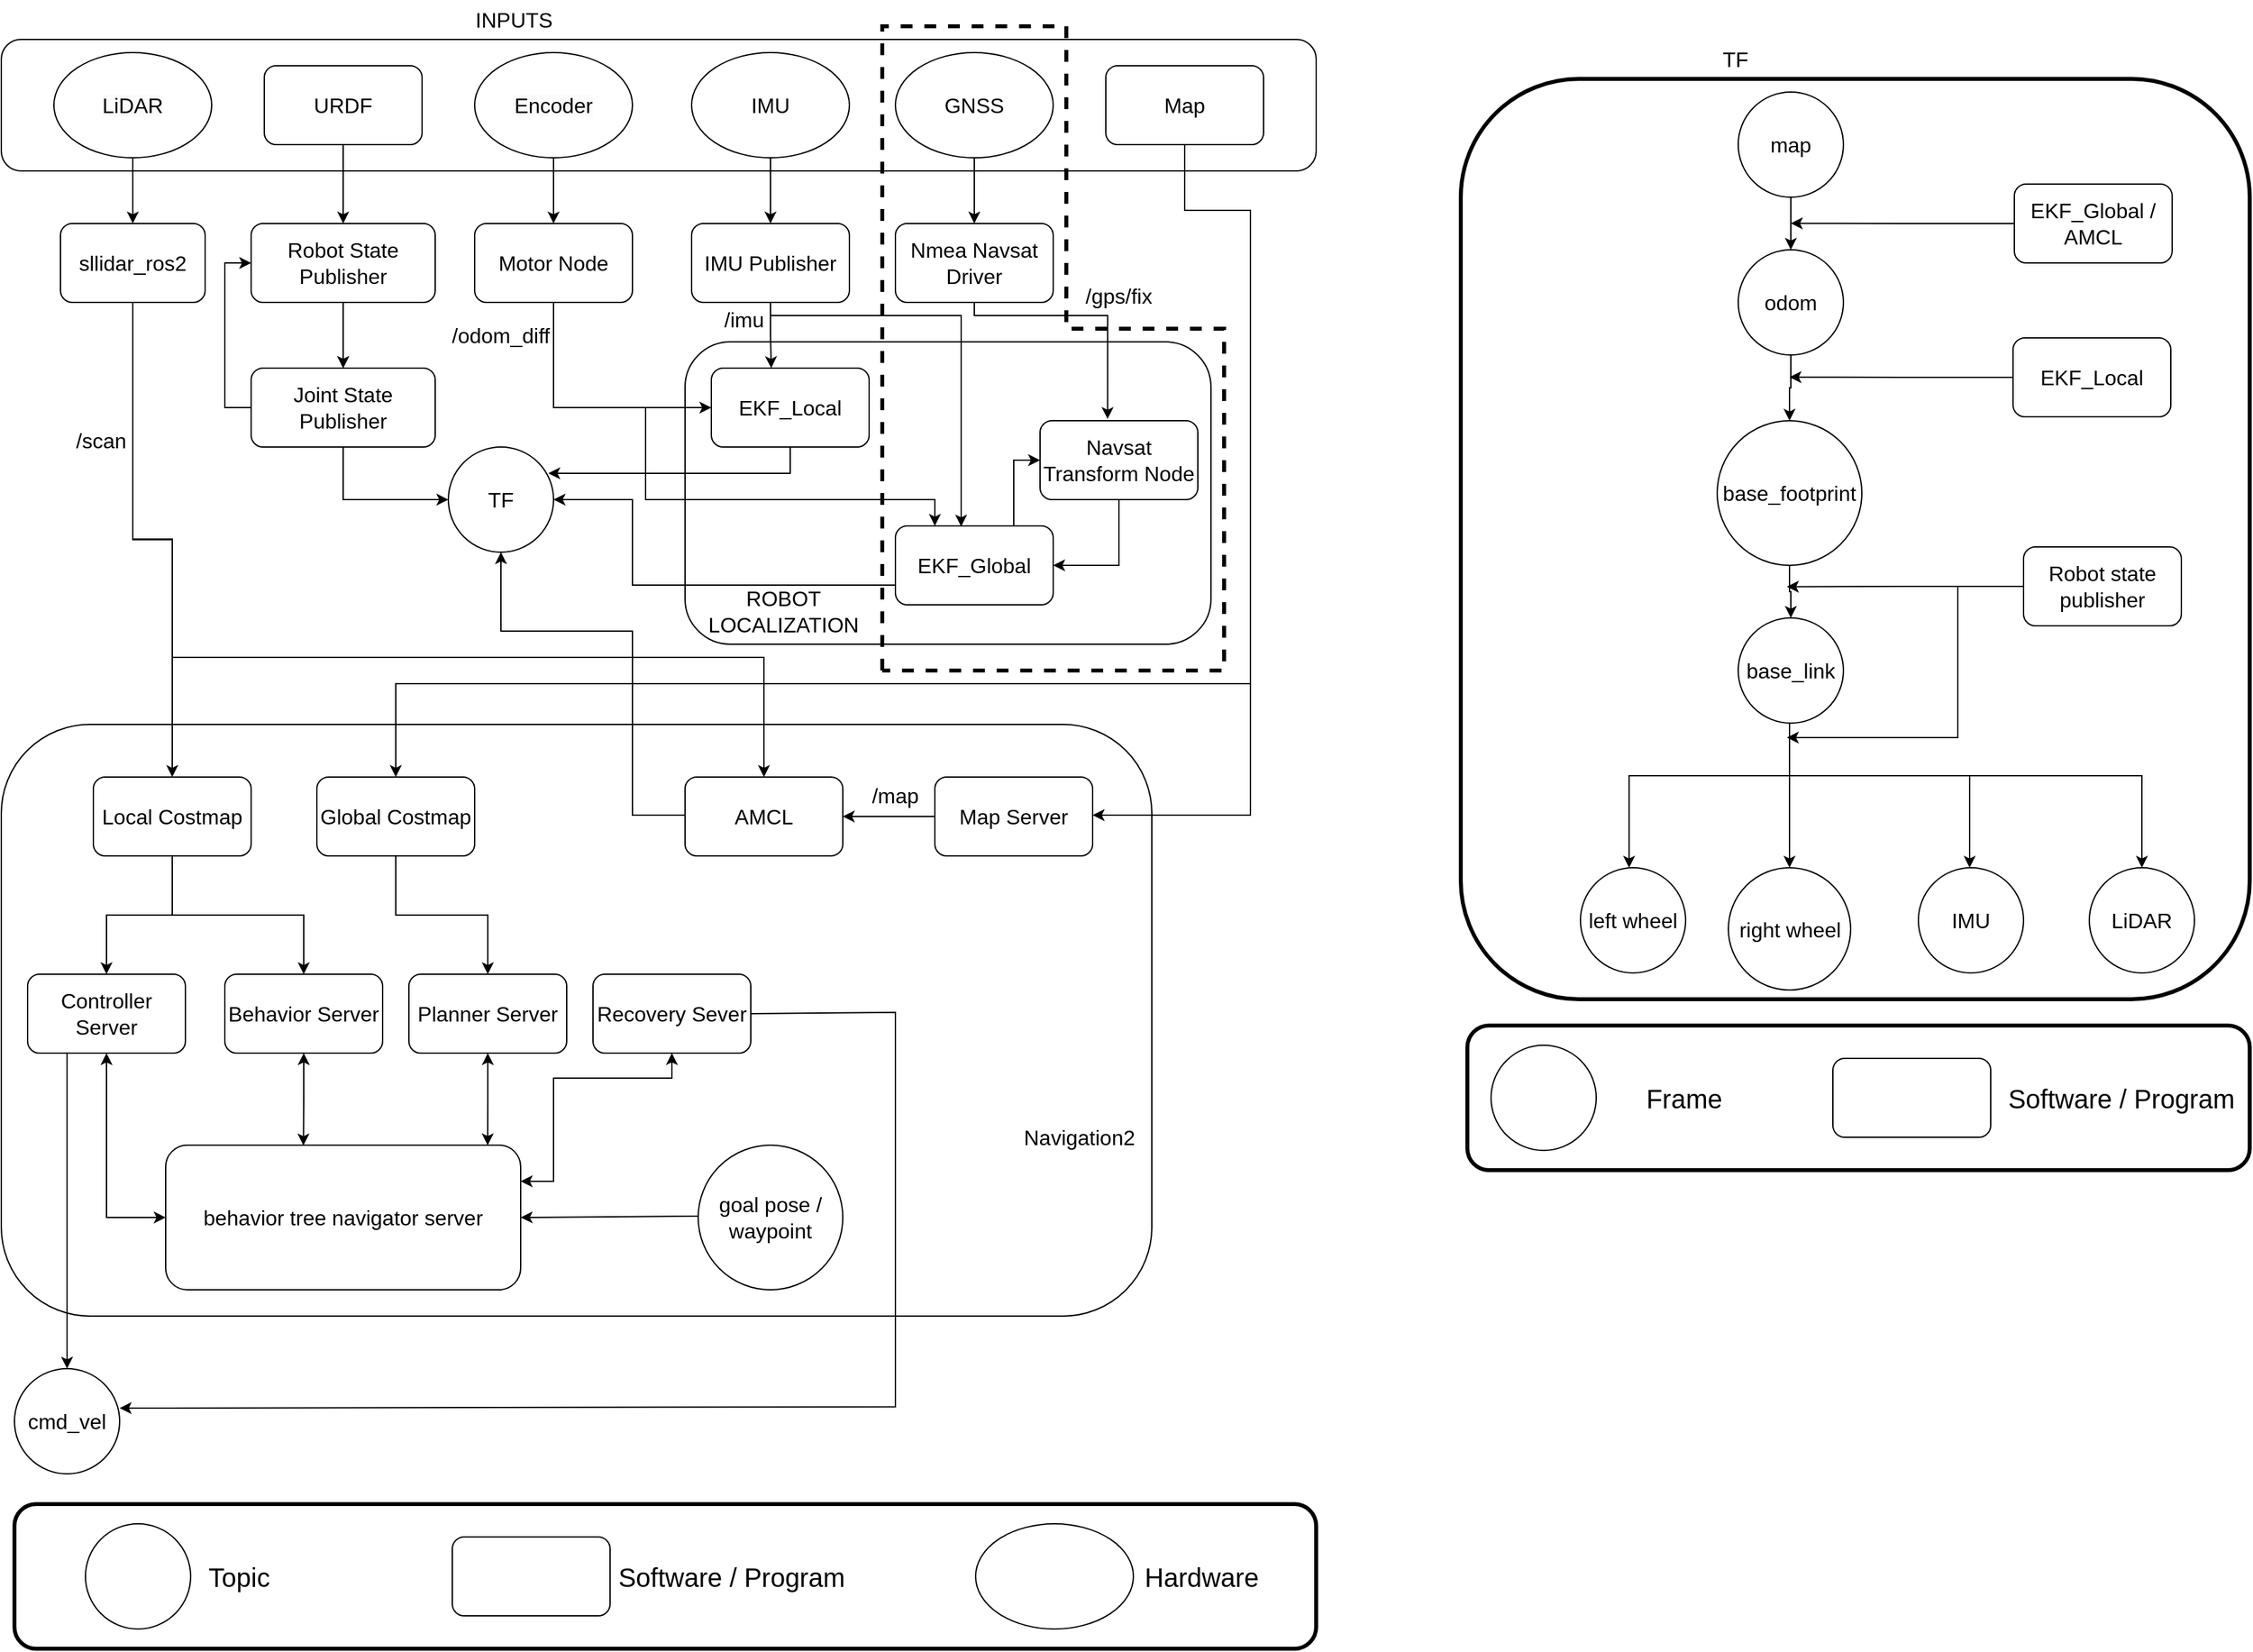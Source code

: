 <mxfile version="26.0.6">
  <diagram name="Page-1" id="9ZxMTc3-ZIYmrqtGS89m">
    <mxGraphModel dx="2759" dy="2135" grid="1" gridSize="10" guides="1" tooltips="1" connect="1" arrows="1" fold="1" page="1" pageScale="1" pageWidth="850" pageHeight="1100" math="0" shadow="0">
      <root>
        <mxCell id="0" />
        <mxCell id="1" parent="0" />
        <mxCell id="K5DJ2QyqGL1iPasBfWRb-60" value="" style="rounded=1;whiteSpace=wrap;html=1;fontSize=16;" parent="1" vertex="1">
          <mxGeometry x="-320" y="-840" width="400" height="230" as="geometry" />
        </mxCell>
        <mxCell id="K5DJ2QyqGL1iPasBfWRb-1" value="" style="rounded=1;whiteSpace=wrap;html=1;fontSize=16;" parent="1" vertex="1">
          <mxGeometry x="-840" y="-1070" width="1000" height="100" as="geometry" />
        </mxCell>
        <mxCell id="K5DJ2QyqGL1iPasBfWRb-70" style="edgeStyle=orthogonalEdgeStyle;rounded=0;orthogonalLoop=1;jettySize=auto;html=1;exitX=0.5;exitY=1;exitDx=0;exitDy=0;entryX=0.5;entryY=0;entryDx=0;entryDy=0;fontSize=16;" parent="1" source="fkIO_1NnW2KMtVDVKhf6-3" target="K5DJ2QyqGL1iPasBfWRb-12" edge="1">
          <mxGeometry relative="1" as="geometry">
            <mxPoint x="-420" y="-990" as="sourcePoint" />
          </mxGeometry>
        </mxCell>
        <mxCell id="K5DJ2QyqGL1iPasBfWRb-5" value="" style="edgeStyle=orthogonalEdgeStyle;rounded=0;orthogonalLoop=1;jettySize=auto;html=1;fontSize=16;exitX=0.5;exitY=1;exitDx=0;exitDy=0;" parent="1" source="fkIO_1NnW2KMtVDVKhf6-2" target="K5DJ2QyqGL1iPasBfWRb-18" edge="1">
          <mxGeometry relative="1" as="geometry">
            <mxPoint x="-255" y="-990" as="sourcePoint" />
          </mxGeometry>
        </mxCell>
        <mxCell id="K5DJ2QyqGL1iPasBfWRb-7" value="" style="edgeStyle=orthogonalEdgeStyle;rounded=0;orthogonalLoop=1;jettySize=auto;html=1;fontSize=16;exitX=0.5;exitY=1;exitDx=0;exitDy=0;" parent="1" source="fkIO_1NnW2KMtVDVKhf6-4" target="K5DJ2QyqGL1iPasBfWRb-24" edge="1">
          <mxGeometry relative="1" as="geometry">
            <mxPoint x="-740" y="-990" as="sourcePoint" />
          </mxGeometry>
        </mxCell>
        <mxCell id="K5DJ2QyqGL1iPasBfWRb-9" value="" style="edgeStyle=orthogonalEdgeStyle;rounded=0;orthogonalLoop=1;jettySize=auto;html=1;fontSize=16;" parent="1" source="K5DJ2QyqGL1iPasBfWRb-10" target="K5DJ2QyqGL1iPasBfWRb-20" edge="1">
          <mxGeometry relative="1" as="geometry" />
        </mxCell>
        <mxCell id="K5DJ2QyqGL1iPasBfWRb-10" value="URDF" style="rounded=1;whiteSpace=wrap;html=1;fontSize=16;" parent="1" vertex="1">
          <mxGeometry x="-640" y="-1050" width="120" height="60" as="geometry" />
        </mxCell>
        <mxCell id="K5DJ2QyqGL1iPasBfWRb-105" style="edgeStyle=orthogonalEdgeStyle;rounded=0;orthogonalLoop=1;jettySize=auto;html=1;exitX=0.5;exitY=1;exitDx=0;exitDy=0;entryX=0;entryY=0.5;entryDx=0;entryDy=0;fontSize=16;" parent="1" source="K5DJ2QyqGL1iPasBfWRb-12" target="K5DJ2QyqGL1iPasBfWRb-14" edge="1">
          <mxGeometry relative="1" as="geometry" />
        </mxCell>
        <mxCell id="K5DJ2QyqGL1iPasBfWRb-106" style="edgeStyle=orthogonalEdgeStyle;rounded=0;orthogonalLoop=1;jettySize=auto;html=1;exitX=0.5;exitY=1;exitDx=0;exitDy=0;entryX=0.25;entryY=0;entryDx=0;entryDy=0;fontSize=16;" parent="1" source="K5DJ2QyqGL1iPasBfWRb-12" target="K5DJ2QyqGL1iPasBfWRb-55" edge="1">
          <mxGeometry relative="1" as="geometry">
            <Array as="points">
              <mxPoint x="-420" y="-790" />
              <mxPoint x="-350" y="-790" />
              <mxPoint x="-350" y="-720" />
              <mxPoint x="-130" y="-720" />
            </Array>
          </mxGeometry>
        </mxCell>
        <mxCell id="K5DJ2QyqGL1iPasBfWRb-12" value="Motor Node" style="whiteSpace=wrap;html=1;rounded=1;fontSize=16;" parent="1" vertex="1">
          <mxGeometry x="-480" y="-930" width="120" height="60" as="geometry" />
        </mxCell>
        <mxCell id="K5DJ2QyqGL1iPasBfWRb-113" style="edgeStyle=orthogonalEdgeStyle;rounded=0;orthogonalLoop=1;jettySize=auto;html=1;exitX=0.5;exitY=1;exitDx=0;exitDy=0;entryX=0.95;entryY=0.25;entryDx=0;entryDy=0;fontSize=16;entryPerimeter=0;" parent="1" source="K5DJ2QyqGL1iPasBfWRb-14" target="fkIO_1NnW2KMtVDVKhf6-6" edge="1">
          <mxGeometry relative="1" as="geometry">
            <mxPoint x="-400" y="-710" as="targetPoint" />
          </mxGeometry>
        </mxCell>
        <mxCell id="K5DJ2QyqGL1iPasBfWRb-14" value="EKF_Local" style="rounded=1;whiteSpace=wrap;html=1;fontSize=16;" parent="1" vertex="1">
          <mxGeometry x="-300" y="-820" width="120" height="60" as="geometry" />
        </mxCell>
        <mxCell id="K5DJ2QyqGL1iPasBfWRb-15" value="INPUTS" style="text;html=1;align=center;verticalAlign=middle;whiteSpace=wrap;rounded=0;fontSize=16;" parent="1" vertex="1">
          <mxGeometry x="-480" y="-1100" width="60" height="30" as="geometry" />
        </mxCell>
        <mxCell id="K5DJ2QyqGL1iPasBfWRb-16" value="ROBOT LOCALIZATION" style="text;html=1;align=center;verticalAlign=middle;whiteSpace=wrap;rounded=0;fontSize=16;" parent="1" vertex="1">
          <mxGeometry x="-330" y="-650" width="170" height="30" as="geometry" />
        </mxCell>
        <mxCell id="K5DJ2QyqGL1iPasBfWRb-103" style="edgeStyle=orthogonalEdgeStyle;rounded=0;orthogonalLoop=1;jettySize=auto;html=1;exitX=0.5;exitY=1;exitDx=0;exitDy=0;entryX=0.419;entryY=0.009;entryDx=0;entryDy=0;fontSize=16;entryPerimeter=0;" parent="1" source="K5DJ2QyqGL1iPasBfWRb-18" target="K5DJ2QyqGL1iPasBfWRb-55" edge="1">
          <mxGeometry relative="1" as="geometry">
            <Array as="points">
              <mxPoint x="-255" y="-860" />
              <mxPoint x="-110" y="-860" />
              <mxPoint x="-110" y="-699" />
            </Array>
          </mxGeometry>
        </mxCell>
        <mxCell id="K5DJ2QyqGL1iPasBfWRb-104" style="edgeStyle=orthogonalEdgeStyle;rounded=0;orthogonalLoop=1;jettySize=auto;html=1;exitX=0.5;exitY=1;exitDx=0;exitDy=0;entryX=0.38;entryY=0;entryDx=0;entryDy=0;entryPerimeter=0;fontSize=16;" parent="1" source="K5DJ2QyqGL1iPasBfWRb-18" target="K5DJ2QyqGL1iPasBfWRb-14" edge="1">
          <mxGeometry relative="1" as="geometry" />
        </mxCell>
        <mxCell id="K5DJ2QyqGL1iPasBfWRb-18" value="IMU Publisher" style="whiteSpace=wrap;html=1;rounded=1;fontSize=16;" parent="1" vertex="1">
          <mxGeometry x="-315" y="-930" width="120" height="60" as="geometry" />
        </mxCell>
        <mxCell id="K5DJ2QyqGL1iPasBfWRb-19" value="" style="edgeStyle=orthogonalEdgeStyle;rounded=0;orthogonalLoop=1;jettySize=auto;html=1;fontSize=16;" parent="1" source="K5DJ2QyqGL1iPasBfWRb-20" target="K5DJ2QyqGL1iPasBfWRb-26" edge="1">
          <mxGeometry relative="1" as="geometry" />
        </mxCell>
        <mxCell id="K5DJ2QyqGL1iPasBfWRb-20" value="Robot State Publisher" style="whiteSpace=wrap;html=1;rounded=1;fontSize=16;" parent="1" vertex="1">
          <mxGeometry x="-650" y="-930" width="140" height="60" as="geometry" />
        </mxCell>
        <mxCell id="K5DJ2QyqGL1iPasBfWRb-21" style="edgeStyle=orthogonalEdgeStyle;rounded=0;orthogonalLoop=1;jettySize=auto;html=1;exitX=0;exitY=0.5;exitDx=0;exitDy=0;entryX=0;entryY=0.5;entryDx=0;entryDy=0;fontSize=16;" parent="1" source="K5DJ2QyqGL1iPasBfWRb-26" target="K5DJ2QyqGL1iPasBfWRb-20" edge="1">
          <mxGeometry relative="1" as="geometry" />
        </mxCell>
        <mxCell id="K5DJ2QyqGL1iPasBfWRb-22" style="edgeStyle=orthogonalEdgeStyle;rounded=0;orthogonalLoop=1;jettySize=auto;html=1;exitX=0.5;exitY=1;exitDx=0;exitDy=0;fontSize=16;" parent="1" source="K5DJ2QyqGL1iPasBfWRb-26" target="K5DJ2QyqGL1iPasBfWRb-26" edge="1">
          <mxGeometry relative="1" as="geometry" />
        </mxCell>
        <mxCell id="K5DJ2QyqGL1iPasBfWRb-24" value="sllidar_ros2" style="whiteSpace=wrap;html=1;rounded=1;fontSize=16;" parent="1" vertex="1">
          <mxGeometry x="-795" y="-930" width="110" height="60" as="geometry" />
        </mxCell>
        <mxCell id="K5DJ2QyqGL1iPasBfWRb-25" value="" style="edgeStyle=orthogonalEdgeStyle;rounded=0;orthogonalLoop=1;jettySize=auto;html=1;entryX=0.5;entryY=0;entryDx=0;entryDy=0;fontSize=16;" parent="1" source="K5DJ2QyqGL1iPasBfWRb-20" target="K5DJ2QyqGL1iPasBfWRb-26" edge="1">
          <mxGeometry relative="1" as="geometry">
            <mxPoint x="-640" y="-900" as="sourcePoint" />
            <mxPoint x="-350" y="-740" as="targetPoint" />
          </mxGeometry>
        </mxCell>
        <mxCell id="K5DJ2QyqGL1iPasBfWRb-112" style="edgeStyle=orthogonalEdgeStyle;rounded=0;orthogonalLoop=1;jettySize=auto;html=1;exitX=0.5;exitY=1;exitDx=0;exitDy=0;entryX=0;entryY=0.5;entryDx=0;entryDy=0;fontSize=16;" parent="1" source="K5DJ2QyqGL1iPasBfWRb-26" target="fkIO_1NnW2KMtVDVKhf6-6" edge="1">
          <mxGeometry relative="1" as="geometry">
            <mxPoint x="-520" y="-710" as="targetPoint" />
          </mxGeometry>
        </mxCell>
        <mxCell id="K5DJ2QyqGL1iPasBfWRb-26" value="Joint State Publisher" style="whiteSpace=wrap;html=1;rounded=1;fontSize=16;" parent="1" vertex="1">
          <mxGeometry x="-650" y="-820" width="140" height="60" as="geometry" />
        </mxCell>
        <mxCell id="K5DJ2QyqGL1iPasBfWRb-59" style="edgeStyle=orthogonalEdgeStyle;rounded=0;orthogonalLoop=1;jettySize=auto;html=1;exitX=0.5;exitY=1;exitDx=0;exitDy=0;entryX=0.5;entryY=0;entryDx=0;entryDy=0;fontSize=16;" parent="1" source="fkIO_1NnW2KMtVDVKhf6-1" target="K5DJ2QyqGL1iPasBfWRb-53" edge="1">
          <mxGeometry relative="1" as="geometry">
            <mxPoint x="-100" y="-990" as="sourcePoint" />
          </mxGeometry>
        </mxCell>
        <mxCell id="K5DJ2QyqGL1iPasBfWRb-102" style="edgeStyle=orthogonalEdgeStyle;rounded=0;orthogonalLoop=1;jettySize=auto;html=1;exitX=0.5;exitY=1;exitDx=0;exitDy=0;entryX=0.428;entryY=-0.022;entryDx=0;entryDy=0;fontSize=16;entryPerimeter=0;" parent="1" source="K5DJ2QyqGL1iPasBfWRb-53" target="K5DJ2QyqGL1iPasBfWRb-54" edge="1">
          <mxGeometry relative="1" as="geometry">
            <Array as="points">
              <mxPoint x="-100" y="-860" />
              <mxPoint x="1" y="-860" />
            </Array>
          </mxGeometry>
        </mxCell>
        <mxCell id="K5DJ2QyqGL1iPasBfWRb-53" value="Nmea Navsat Driver" style="rounded=1;whiteSpace=wrap;html=1;fontSize=16;" parent="1" vertex="1">
          <mxGeometry x="-160" y="-930" width="120" height="60" as="geometry" />
        </mxCell>
        <mxCell id="K5DJ2QyqGL1iPasBfWRb-63" style="edgeStyle=orthogonalEdgeStyle;rounded=0;orthogonalLoop=1;jettySize=auto;html=1;exitX=0.5;exitY=1;exitDx=0;exitDy=0;entryX=1;entryY=0.5;entryDx=0;entryDy=0;fontSize=16;" parent="1" source="K5DJ2QyqGL1iPasBfWRb-54" target="K5DJ2QyqGL1iPasBfWRb-55" edge="1">
          <mxGeometry relative="1" as="geometry" />
        </mxCell>
        <mxCell id="K5DJ2QyqGL1iPasBfWRb-54" value="Navsat Transform Node" style="rounded=1;whiteSpace=wrap;html=1;fontSize=16;" parent="1" vertex="1">
          <mxGeometry x="-50" y="-780" width="120" height="60" as="geometry" />
        </mxCell>
        <mxCell id="K5DJ2QyqGL1iPasBfWRb-67" style="edgeStyle=orthogonalEdgeStyle;rounded=0;orthogonalLoop=1;jettySize=auto;html=1;exitX=0.75;exitY=0;exitDx=0;exitDy=0;entryX=0;entryY=0.5;entryDx=0;entryDy=0;fontSize=16;" parent="1" source="K5DJ2QyqGL1iPasBfWRb-55" target="K5DJ2QyqGL1iPasBfWRb-54" edge="1">
          <mxGeometry relative="1" as="geometry" />
        </mxCell>
        <mxCell id="K5DJ2QyqGL1iPasBfWRb-145" style="edgeStyle=orthogonalEdgeStyle;rounded=0;orthogonalLoop=1;jettySize=auto;html=1;exitX=0;exitY=0.75;exitDx=0;exitDy=0;entryX=1;entryY=0.5;entryDx=0;entryDy=0;" parent="1" source="K5DJ2QyqGL1iPasBfWRb-55" target="fkIO_1NnW2KMtVDVKhf6-6" edge="1">
          <mxGeometry relative="1" as="geometry">
            <mxPoint x="-400" y="-695" as="targetPoint" />
            <Array as="points">
              <mxPoint x="-360" y="-655" />
              <mxPoint x="-360" y="-720" />
            </Array>
          </mxGeometry>
        </mxCell>
        <mxCell id="K5DJ2QyqGL1iPasBfWRb-55" value="EKF_Global" style="rounded=1;whiteSpace=wrap;html=1;fontSize=16;" parent="1" vertex="1">
          <mxGeometry x="-160" y="-700" width="120" height="60" as="geometry" />
        </mxCell>
        <mxCell id="K5DJ2QyqGL1iPasBfWRb-84" value="" style="rounded=1;whiteSpace=wrap;html=1;fontSize=16;" parent="1" vertex="1">
          <mxGeometry x="-840" y="-549" width="875" height="450" as="geometry" />
        </mxCell>
        <mxCell id="K5DJ2QyqGL1iPasBfWRb-85" value="" style="rounded=1;whiteSpace=wrap;html=1;fontSize=16;strokeWidth=3;" parent="1" vertex="1">
          <mxGeometry x="270" y="-1040" width="600" height="700" as="geometry" />
        </mxCell>
        <mxCell id="K5DJ2QyqGL1iPasBfWRb-86" value="TF" style="text;html=1;align=center;verticalAlign=middle;whiteSpace=wrap;rounded=0;fontSize=16;" parent="1" vertex="1">
          <mxGeometry x="449" y="-1070" width="60" height="30" as="geometry" />
        </mxCell>
        <mxCell id="K5DJ2QyqGL1iPasBfWRb-87" value="" style="edgeStyle=orthogonalEdgeStyle;rounded=0;orthogonalLoop=1;jettySize=auto;html=1;fontSize=16;fillColor=#f8cecc;strokeColor=default;strokeWidth=1;exitX=0.5;exitY=1;exitDx=0;exitDy=0;entryX=0.5;entryY=0;entryDx=0;entryDy=0;" parent="1" source="fkIO_1NnW2KMtVDVKhf6-38" target="fkIO_1NnW2KMtVDVKhf6-44" edge="1">
          <mxGeometry relative="1" as="geometry">
            <mxPoint x="520" y="-970" as="sourcePoint" />
            <mxPoint x="520" y="-890" as="targetPoint" />
          </mxGeometry>
        </mxCell>
        <mxCell id="K5DJ2QyqGL1iPasBfWRb-89" value="" style="edgeStyle=orthogonalEdgeStyle;rounded=0;orthogonalLoop=1;jettySize=auto;html=1;fontSize=16;exitX=0.5;exitY=1;exitDx=0;exitDy=0;entryX=0.5;entryY=0;entryDx=0;entryDy=0;" parent="1" source="fkIO_1NnW2KMtVDVKhf6-44" target="fkIO_1NnW2KMtVDVKhf6-43" edge="1">
          <mxGeometry relative="1" as="geometry">
            <mxPoint x="520" y="-830" as="sourcePoint" />
            <mxPoint x="520" y="-750" as="targetPoint" />
          </mxGeometry>
        </mxCell>
        <mxCell id="K5DJ2QyqGL1iPasBfWRb-91" value="" style="edgeStyle=orthogonalEdgeStyle;rounded=0;orthogonalLoop=1;jettySize=auto;html=1;fontSize=16;exitX=0.5;exitY=1;exitDx=0;exitDy=0;" parent="1" source="fkIO_1NnW2KMtVDVKhf6-43" target="fkIO_1NnW2KMtVDVKhf6-42" edge="1">
          <mxGeometry relative="1" as="geometry">
            <mxPoint x="520" y="-690" as="sourcePoint" />
            <mxPoint x="520" y="-610" as="targetPoint" />
          </mxGeometry>
        </mxCell>
        <mxCell id="K5DJ2QyqGL1iPasBfWRb-93" style="edgeStyle=orthogonalEdgeStyle;rounded=0;orthogonalLoop=1;jettySize=auto;html=1;exitX=0.5;exitY=1;exitDx=0;exitDy=0;entryX=0.5;entryY=0;entryDx=0;entryDy=0;fontSize=16;" parent="1" edge="1" target="fkIO_1NnW2KMtVDVKhf6-40">
          <mxGeometry relative="1" as="geometry">
            <mxPoint x="520" y="-550" as="sourcePoint" />
            <mxPoint x="527" y="-440" as="targetPoint" />
            <Array as="points">
              <mxPoint x="520" y="-440" />
            </Array>
          </mxGeometry>
        </mxCell>
        <mxCell id="K5DJ2QyqGL1iPasBfWRb-94" style="edgeStyle=orthogonalEdgeStyle;rounded=0;orthogonalLoop=1;jettySize=auto;html=1;exitX=0.5;exitY=1;exitDx=0;exitDy=0;entryX=0.5;entryY=0;entryDx=0;entryDy=0;fontSize=16;" parent="1" edge="1">
          <mxGeometry relative="1" as="geometry">
            <mxPoint x="520" y="-550" as="sourcePoint" />
            <mxPoint x="398" y="-440" as="targetPoint" />
            <Array as="points">
              <mxPoint x="520" y="-510" />
              <mxPoint x="398" y="-510" />
            </Array>
          </mxGeometry>
        </mxCell>
        <mxCell id="K5DJ2QyqGL1iPasBfWRb-95" style="edgeStyle=orthogonalEdgeStyle;rounded=0;orthogonalLoop=1;jettySize=auto;html=1;exitX=0.5;exitY=1;exitDx=0;exitDy=0;entryX=0.5;entryY=0;entryDx=0;entryDy=0;fontSize=16;" parent="1" edge="1">
          <mxGeometry relative="1" as="geometry">
            <mxPoint x="520" y="-550" as="sourcePoint" />
            <mxPoint x="657" y="-440" as="targetPoint" />
            <Array as="points">
              <mxPoint x="520" y="-510" />
              <mxPoint x="657" y="-510" />
            </Array>
          </mxGeometry>
        </mxCell>
        <mxCell id="K5DJ2QyqGL1iPasBfWRb-96" style="edgeStyle=orthogonalEdgeStyle;rounded=0;orthogonalLoop=1;jettySize=auto;html=1;exitX=0.5;exitY=1;exitDx=0;exitDy=0;entryX=0.5;entryY=0;entryDx=0;entryDy=0;fontSize=16;" parent="1" edge="1">
          <mxGeometry relative="1" as="geometry">
            <mxPoint x="520" y="-550" as="sourcePoint" />
            <mxPoint x="788" y="-440" as="targetPoint" />
            <Array as="points">
              <mxPoint x="520" y="-510" />
              <mxPoint x="788" y="-510" />
            </Array>
          </mxGeometry>
        </mxCell>
        <mxCell id="K5DJ2QyqGL1iPasBfWRb-132" style="edgeStyle=orthogonalEdgeStyle;rounded=0;orthogonalLoop=1;jettySize=auto;html=1;exitX=0.5;exitY=1;exitDx=0;exitDy=0;entryX=0.5;entryY=0;entryDx=0;entryDy=0;" parent="1" source="K5DJ2QyqGL1iPasBfWRb-117" target="K5DJ2QyqGL1iPasBfWRb-125" edge="1">
          <mxGeometry relative="1" as="geometry" />
        </mxCell>
        <mxCell id="K5DJ2QyqGL1iPasBfWRb-117" value="Global Costmap" style="rounded=1;whiteSpace=wrap;html=1;fontSize=16;" parent="1" vertex="1">
          <mxGeometry x="-600" y="-509" width="120" height="60" as="geometry" />
        </mxCell>
        <mxCell id="K5DJ2QyqGL1iPasBfWRb-130" style="edgeStyle=orthogonalEdgeStyle;rounded=0;orthogonalLoop=1;jettySize=auto;html=1;exitX=0.5;exitY=1;exitDx=0;exitDy=0;entryX=0.5;entryY=0;entryDx=0;entryDy=0;" parent="1" source="K5DJ2QyqGL1iPasBfWRb-118" target="K5DJ2QyqGL1iPasBfWRb-127" edge="1">
          <mxGeometry relative="1" as="geometry" />
        </mxCell>
        <mxCell id="K5DJ2QyqGL1iPasBfWRb-131" style="edgeStyle=orthogonalEdgeStyle;rounded=0;orthogonalLoop=1;jettySize=auto;html=1;exitX=0.5;exitY=1;exitDx=0;exitDy=0;entryX=0.5;entryY=0;entryDx=0;entryDy=0;" parent="1" source="K5DJ2QyqGL1iPasBfWRb-118" target="K5DJ2QyqGL1iPasBfWRb-126" edge="1">
          <mxGeometry relative="1" as="geometry" />
        </mxCell>
        <mxCell id="K5DJ2QyqGL1iPasBfWRb-118" value="Local Costmap" style="rounded=1;whiteSpace=wrap;html=1;fontSize=16;" parent="1" vertex="1">
          <mxGeometry x="-770" y="-509" width="120" height="60" as="geometry" />
        </mxCell>
        <mxCell id="K5DJ2QyqGL1iPasBfWRb-120" style="edgeStyle=orthogonalEdgeStyle;rounded=0;orthogonalLoop=1;jettySize=auto;html=1;exitX=0.5;exitY=1;exitDx=0;exitDy=0;entryX=0.5;entryY=0;entryDx=0;entryDy=0;fontSize=16;" parent="1" source="K5DJ2QyqGL1iPasBfWRb-119" target="K5DJ2QyqGL1iPasBfWRb-117" edge="1">
          <mxGeometry relative="1" as="geometry">
            <Array as="points">
              <mxPoint x="60" y="-940" />
              <mxPoint x="110" y="-940" />
              <mxPoint x="110" y="-580" />
              <mxPoint x="-540" y="-580" />
            </Array>
          </mxGeometry>
        </mxCell>
        <mxCell id="K5DJ2QyqGL1iPasBfWRb-141" style="edgeStyle=orthogonalEdgeStyle;rounded=0;orthogonalLoop=1;jettySize=auto;html=1;exitX=0.5;exitY=1;exitDx=0;exitDy=0;" parent="1" source="K5DJ2QyqGL1iPasBfWRb-119" target="fkIO_1NnW2KMtVDVKhf6-12" edge="1">
          <mxGeometry relative="1" as="geometry">
            <Array as="points">
              <mxPoint x="60" y="-940" />
              <mxPoint x="110" y="-940" />
              <mxPoint x="110" y="-480" />
            </Array>
            <mxPoint x="-50" y="-480" as="targetPoint" />
          </mxGeometry>
        </mxCell>
        <mxCell id="K5DJ2QyqGL1iPasBfWRb-119" value="Map" style="rounded=1;whiteSpace=wrap;html=1;fontSize=16;" parent="1" vertex="1">
          <mxGeometry y="-1050" width="120" height="60" as="geometry" />
        </mxCell>
        <mxCell id="K5DJ2QyqGL1iPasBfWRb-23" style="edgeStyle=orthogonalEdgeStyle;rounded=0;orthogonalLoop=1;jettySize=auto;html=1;exitX=0.5;exitY=1;exitDx=0;exitDy=0;entryX=0.5;entryY=0;entryDx=0;entryDy=0;fontSize=16;" parent="1" source="K5DJ2QyqGL1iPasBfWRb-24" target="K5DJ2QyqGL1iPasBfWRb-118" edge="1">
          <mxGeometry relative="1" as="geometry">
            <mxPoint x="-740" y="-710" as="targetPoint" />
          </mxGeometry>
        </mxCell>
        <mxCell id="K5DJ2QyqGL1iPasBfWRb-139" style="edgeStyle=orthogonalEdgeStyle;rounded=0;orthogonalLoop=1;jettySize=auto;html=1;exitX=0;exitY=0.5;exitDx=0;exitDy=0;entryX=1;entryY=0.5;entryDx=0;entryDy=0;" parent="1" target="K5DJ2QyqGL1iPasBfWRb-128" edge="1">
          <mxGeometry relative="1" as="geometry">
            <mxPoint x="-310" y="-175" as="sourcePoint" />
          </mxGeometry>
        </mxCell>
        <mxCell id="K5DJ2QyqGL1iPasBfWRb-136" style="edgeStyle=orthogonalEdgeStyle;rounded=0;orthogonalLoop=1;jettySize=auto;html=1;exitX=0.5;exitY=1;exitDx=0;exitDy=0;entryX=1;entryY=0.25;entryDx=0;entryDy=0;startArrow=classic;startFill=1;" parent="1" source="K5DJ2QyqGL1iPasBfWRb-124" target="K5DJ2QyqGL1iPasBfWRb-128" edge="1">
          <mxGeometry relative="1" as="geometry">
            <Array as="points">
              <mxPoint x="-330" y="-280" />
              <mxPoint x="-420" y="-280" />
              <mxPoint x="-420" y="-202" />
            </Array>
          </mxGeometry>
        </mxCell>
        <mxCell id="K5DJ2QyqGL1iPasBfWRb-124" value="Recovery Sever" style="rounded=1;whiteSpace=wrap;html=1;fontSize=16;" parent="1" vertex="1">
          <mxGeometry x="-390" y="-359" width="120" height="60" as="geometry" />
        </mxCell>
        <mxCell id="K5DJ2QyqGL1iPasBfWRb-133" style="edgeStyle=orthogonalEdgeStyle;rounded=0;orthogonalLoop=1;jettySize=auto;html=1;exitX=0.5;exitY=1;exitDx=0;exitDy=0;entryX=0.907;entryY=0.001;entryDx=0;entryDy=0;entryPerimeter=0;startArrow=classic;startFill=1;" parent="1" source="K5DJ2QyqGL1iPasBfWRb-125" target="K5DJ2QyqGL1iPasBfWRb-128" edge="1">
          <mxGeometry relative="1" as="geometry" />
        </mxCell>
        <mxCell id="K5DJ2QyqGL1iPasBfWRb-125" value="Planner S&lt;span style=&quot;background-color: transparent; color: light-dark(rgb(0, 0, 0), rgb(255, 255, 255));&quot;&gt;erver&lt;/span&gt;" style="rounded=1;whiteSpace=wrap;html=1;fontSize=16;" parent="1" vertex="1">
          <mxGeometry x="-530" y="-359" width="120" height="60" as="geometry" />
        </mxCell>
        <mxCell id="K5DJ2QyqGL1iPasBfWRb-134" style="edgeStyle=orthogonalEdgeStyle;rounded=0;orthogonalLoop=1;jettySize=auto;html=1;exitX=0.5;exitY=1;exitDx=0;exitDy=0;entryX=0.388;entryY=0.002;entryDx=0;entryDy=0;entryPerimeter=0;startArrow=classic;startFill=1;" parent="1" source="K5DJ2QyqGL1iPasBfWRb-126" target="K5DJ2QyqGL1iPasBfWRb-128" edge="1">
          <mxGeometry relative="1" as="geometry" />
        </mxCell>
        <mxCell id="K5DJ2QyqGL1iPasBfWRb-126" value="Behavior Server" style="rounded=1;whiteSpace=wrap;html=1;fontSize=16;" parent="1" vertex="1">
          <mxGeometry x="-670" y="-359" width="120" height="60" as="geometry" />
        </mxCell>
        <mxCell id="K5DJ2QyqGL1iPasBfWRb-135" style="edgeStyle=orthogonalEdgeStyle;rounded=0;orthogonalLoop=1;jettySize=auto;html=1;exitX=0.5;exitY=1;exitDx=0;exitDy=0;entryX=0;entryY=0.5;entryDx=0;entryDy=0;startArrow=classic;startFill=1;" parent="1" source="K5DJ2QyqGL1iPasBfWRb-127" target="K5DJ2QyqGL1iPasBfWRb-128" edge="1">
          <mxGeometry relative="1" as="geometry" />
        </mxCell>
        <mxCell id="K5DJ2QyqGL1iPasBfWRb-138" style="edgeStyle=orthogonalEdgeStyle;rounded=0;orthogonalLoop=1;jettySize=auto;html=1;exitX=0.25;exitY=1;exitDx=0;exitDy=0;entryX=0.5;entryY=0;entryDx=0;entryDy=0;" parent="1" source="K5DJ2QyqGL1iPasBfWRb-127" target="fkIO_1NnW2KMtVDVKhf6-5" edge="1">
          <mxGeometry relative="1" as="geometry">
            <Array as="points" />
            <mxPoint x="-790" y="-60" as="targetPoint" />
          </mxGeometry>
        </mxCell>
        <mxCell id="K5DJ2QyqGL1iPasBfWRb-127" value="Controller Server" style="rounded=1;whiteSpace=wrap;html=1;fontSize=16;" parent="1" vertex="1">
          <mxGeometry x="-820" y="-359" width="120" height="60" as="geometry" />
        </mxCell>
        <mxCell id="K5DJ2QyqGL1iPasBfWRb-128" value="behavior tree navigator server" style="rounded=1;whiteSpace=wrap;html=1;fontSize=16;" parent="1" vertex="1">
          <mxGeometry x="-715" y="-229" width="270" height="110" as="geometry" />
        </mxCell>
        <mxCell id="K5DJ2QyqGL1iPasBfWRb-143" style="edgeStyle=orthogonalEdgeStyle;rounded=0;orthogonalLoop=1;jettySize=auto;html=1;exitX=0;exitY=0.5;exitDx=0;exitDy=0;entryX=0.5;entryY=1;entryDx=0;entryDy=0;strokeColor=default;strokeWidth=1;" parent="1" source="K5DJ2QyqGL1iPasBfWRb-140" target="fkIO_1NnW2KMtVDVKhf6-6" edge="1">
          <mxGeometry relative="1" as="geometry">
            <Array as="points">
              <mxPoint x="-360" y="-480" />
              <mxPoint x="-360" y="-620" />
              <mxPoint x="-460" y="-620" />
            </Array>
            <mxPoint x="-460" y="-680" as="targetPoint" />
          </mxGeometry>
        </mxCell>
        <mxCell id="K5DJ2QyqGL1iPasBfWRb-140" value="AMCL" style="rounded=1;whiteSpace=wrap;html=1;fontSize=16;" parent="1" vertex="1">
          <mxGeometry x="-320" y="-509" width="120" height="60" as="geometry" />
        </mxCell>
        <mxCell id="K5DJ2QyqGL1iPasBfWRb-142" style="edgeStyle=orthogonalEdgeStyle;rounded=0;orthogonalLoop=1;jettySize=auto;html=1;exitX=0.5;exitY=1;exitDx=0;exitDy=0;entryX=0.5;entryY=0;entryDx=0;entryDy=0;" parent="1" source="K5DJ2QyqGL1iPasBfWRb-24" target="K5DJ2QyqGL1iPasBfWRb-140" edge="1">
          <mxGeometry relative="1" as="geometry">
            <Array as="points">
              <mxPoint x="-740" y="-690" />
              <mxPoint x="-710" y="-690" />
              <mxPoint x="-710" y="-600" />
              <mxPoint x="-260" y="-600" />
            </Array>
          </mxGeometry>
        </mxCell>
        <mxCell id="K5DJ2QyqGL1iPasBfWRb-146" value="" style="endArrow=none;dashed=1;html=1;rounded=0;strokeWidth=3;" parent="1" edge="1">
          <mxGeometry width="50" height="50" relative="1" as="geometry">
            <mxPoint x="-170" y="-590" as="sourcePoint" />
            <mxPoint x="-170" y="-590" as="targetPoint" />
            <Array as="points">
              <mxPoint x="-170" y="-740" />
              <mxPoint x="-170" y="-1080" />
              <mxPoint x="-30" y="-1080" />
              <mxPoint x="-30" y="-850" />
              <mxPoint x="90" y="-850" />
              <mxPoint x="90" y="-590" />
            </Array>
          </mxGeometry>
        </mxCell>
        <mxCell id="5oHQnFIC7V8zJsHM4A3x-1" style="edgeStyle=orthogonalEdgeStyle;rounded=0;orthogonalLoop=1;jettySize=auto;html=1;exitX=0;exitY=0.5;exitDx=0;exitDy=0;" parent="1" source="K5DJ2QyqGL1iPasBfWRb-147" edge="1">
          <mxGeometry relative="1" as="geometry">
            <mxPoint x="521" y="-930.143" as="targetPoint" />
          </mxGeometry>
        </mxCell>
        <mxCell id="K5DJ2QyqGL1iPasBfWRb-147" value="EKF_Global /&lt;div&gt;AMCL&lt;/div&gt;" style="rounded=1;whiteSpace=wrap;html=1;fontSize=16;" parent="1" vertex="1">
          <mxGeometry x="691" y="-960" width="120" height="60" as="geometry" />
        </mxCell>
        <mxCell id="5oHQnFIC7V8zJsHM4A3x-2" style="edgeStyle=orthogonalEdgeStyle;rounded=0;orthogonalLoop=1;jettySize=auto;html=1;exitX=0;exitY=0.5;exitDx=0;exitDy=0;" parent="1" source="K5DJ2QyqGL1iPasBfWRb-148" edge="1">
          <mxGeometry relative="1" as="geometry">
            <mxPoint x="520" y="-813.143" as="targetPoint" />
          </mxGeometry>
        </mxCell>
        <mxCell id="K5DJ2QyqGL1iPasBfWRb-148" value="EKF_Local" style="rounded=1;whiteSpace=wrap;html=1;fontSize=16;" parent="1" vertex="1">
          <mxGeometry x="690" y="-843" width="120" height="60" as="geometry" />
        </mxCell>
        <mxCell id="K5DJ2QyqGL1iPasBfWRb-153" style="edgeStyle=orthogonalEdgeStyle;rounded=0;orthogonalLoop=1;jettySize=auto;html=1;exitX=0;exitY=0.5;exitDx=0;exitDy=0;" parent="1" source="K5DJ2QyqGL1iPasBfWRb-149" edge="1">
          <mxGeometry relative="1" as="geometry">
            <mxPoint x="518" y="-653.75" as="targetPoint" />
          </mxGeometry>
        </mxCell>
        <mxCell id="K5DJ2QyqGL1iPasBfWRb-154" style="edgeStyle=orthogonalEdgeStyle;rounded=0;orthogonalLoop=1;jettySize=auto;html=1;exitX=0;exitY=0.5;exitDx=0;exitDy=0;" parent="1" source="K5DJ2QyqGL1iPasBfWRb-149" edge="1">
          <mxGeometry relative="1" as="geometry">
            <mxPoint x="518" y="-539.0" as="targetPoint" />
            <Array as="points">
              <mxPoint x="648" y="-654" />
              <mxPoint x="648" y="-539" />
            </Array>
          </mxGeometry>
        </mxCell>
        <mxCell id="K5DJ2QyqGL1iPasBfWRb-149" value="Robot state publisher" style="rounded=1;whiteSpace=wrap;html=1;fontSize=16;" parent="1" vertex="1">
          <mxGeometry x="698" y="-684" width="120" height="60" as="geometry" />
        </mxCell>
        <mxCell id="Lqi8G9-BFTlNfhmi8exw-1" value="" style="endArrow=classic;html=1;rounded=0;exitX=1;exitY=0.5;exitDx=0;exitDy=0;entryX=1;entryY=0.375;entryDx=0;entryDy=0;entryPerimeter=0;" parent="1" source="K5DJ2QyqGL1iPasBfWRb-124" target="fkIO_1NnW2KMtVDVKhf6-5" edge="1">
          <mxGeometry width="50" height="50" relative="1" as="geometry">
            <mxPoint x="-30" y="-490" as="sourcePoint" />
            <mxPoint x="-730" y="-30" as="targetPoint" />
            <Array as="points">
              <mxPoint x="-160" y="-330" />
              <mxPoint x="-160" y="-30" />
            </Array>
          </mxGeometry>
        </mxCell>
        <mxCell id="Lqi8G9-BFTlNfhmi8exw-2" value="&lt;font style=&quot;font-size: 16px;&quot;&gt;Navigation2&lt;/font&gt;" style="text;html=1;align=center;verticalAlign=middle;whiteSpace=wrap;rounded=0;" parent="1" vertex="1">
          <mxGeometry x="-50" y="-250" width="60" height="30" as="geometry" />
        </mxCell>
        <mxCell id="fkIO_1NnW2KMtVDVKhf6-1" value="&lt;span style=&quot;font-size: 16px;&quot;&gt;GNSS&lt;/span&gt;" style="ellipse;whiteSpace=wrap;html=1;" parent="1" vertex="1">
          <mxGeometry x="-160" y="-1060" width="120" height="80" as="geometry" />
        </mxCell>
        <mxCell id="fkIO_1NnW2KMtVDVKhf6-2" value="&lt;span style=&quot;font-size: 16px;&quot;&gt;IMU&lt;/span&gt;" style="ellipse;whiteSpace=wrap;html=1;" parent="1" vertex="1">
          <mxGeometry x="-315" y="-1060" width="120" height="80" as="geometry" />
        </mxCell>
        <mxCell id="fkIO_1NnW2KMtVDVKhf6-3" value="&lt;span style=&quot;color: rgb(0, 0, 0); font-family: Helvetica; font-size: 16px; font-style: normal; font-variant-ligatures: normal; font-variant-caps: normal; font-weight: 400; letter-spacing: normal; orphans: 2; text-align: center; text-indent: 0px; text-transform: none; widows: 2; word-spacing: 0px; -webkit-text-stroke-width: 0px; white-space: normal; background-color: rgb(251, 251, 251); text-decoration-thickness: initial; text-decoration-style: initial; text-decoration-color: initial; float: none; display: inline !important;&quot;&gt;Encoder&lt;/span&gt;" style="ellipse;whiteSpace=wrap;html=1;" parent="1" vertex="1">
          <mxGeometry x="-480" y="-1060" width="120" height="80" as="geometry" />
        </mxCell>
        <mxCell id="fkIO_1NnW2KMtVDVKhf6-4" value="&lt;span style=&quot;color: rgb(0, 0, 0); font-family: Helvetica; font-size: 16px; font-style: normal; font-variant-ligatures: normal; font-variant-caps: normal; font-weight: 400; letter-spacing: normal; orphans: 2; text-align: center; text-indent: 0px; text-transform: none; widows: 2; word-spacing: 0px; -webkit-text-stroke-width: 0px; white-space: normal; background-color: rgb(251, 251, 251); text-decoration-thickness: initial; text-decoration-style: initial; text-decoration-color: initial; float: none; display: inline !important;&quot;&gt;LiDAR&lt;/span&gt;" style="ellipse;whiteSpace=wrap;html=1;" parent="1" vertex="1">
          <mxGeometry x="-800" y="-1060" width="120" height="80" as="geometry" />
        </mxCell>
        <mxCell id="fkIO_1NnW2KMtVDVKhf6-5" value="&lt;span style=&quot;font-size: 16px;&quot;&gt;cmd_vel&lt;/span&gt;" style="ellipse;whiteSpace=wrap;html=1;aspect=fixed;" parent="1" vertex="1">
          <mxGeometry x="-830" y="-59" width="80" height="80" as="geometry" />
        </mxCell>
        <mxCell id="fkIO_1NnW2KMtVDVKhf6-6" value="&lt;span style=&quot;font-size: 16px;&quot;&gt;TF&lt;/span&gt;" style="ellipse;whiteSpace=wrap;html=1;aspect=fixed;" parent="1" vertex="1">
          <mxGeometry x="-500" y="-760" width="80" height="80" as="geometry" />
        </mxCell>
        <mxCell id="fkIO_1NnW2KMtVDVKhf6-7" value="&lt;font style=&quot;font-size: 16px;&quot;&gt;/scan&lt;/font&gt;" style="text;html=1;align=center;verticalAlign=middle;whiteSpace=wrap;rounded=0;" parent="1" vertex="1">
          <mxGeometry x="-794" y="-780" width="60" height="30" as="geometry" />
        </mxCell>
        <mxCell id="fkIO_1NnW2KMtVDVKhf6-8" value="&lt;font style=&quot;font-size: 16px;&quot;&gt;/imu&lt;/font&gt;" style="text;html=1;align=center;verticalAlign=middle;whiteSpace=wrap;rounded=0;" parent="1" vertex="1">
          <mxGeometry x="-305" y="-872" width="60" height="30" as="geometry" />
        </mxCell>
        <mxCell id="fkIO_1NnW2KMtVDVKhf6-9" value="&lt;font style=&quot;font-size: 16px;&quot;&gt;/odom_diff&lt;/font&gt;" style="text;html=1;align=center;verticalAlign=middle;whiteSpace=wrap;rounded=0;" parent="1" vertex="1">
          <mxGeometry x="-505" y="-860" width="90" height="30" as="geometry" />
        </mxCell>
        <mxCell id="fkIO_1NnW2KMtVDVKhf6-11" value="&lt;font style=&quot;font-size: 16px;&quot;&gt;/gps/fix&lt;/font&gt;" style="text;html=1;align=center;verticalAlign=middle;whiteSpace=wrap;rounded=0;" parent="1" vertex="1">
          <mxGeometry x="-20" y="-890" width="60" height="30" as="geometry" />
        </mxCell>
        <mxCell id="fkIO_1NnW2KMtVDVKhf6-13" style="edgeStyle=orthogonalEdgeStyle;rounded=0;orthogonalLoop=1;jettySize=auto;html=1;exitX=0;exitY=0.5;exitDx=0;exitDy=0;entryX=1;entryY=0.5;entryDx=0;entryDy=0;" parent="1" source="fkIO_1NnW2KMtVDVKhf6-12" target="K5DJ2QyqGL1iPasBfWRb-140" edge="1">
          <mxGeometry relative="1" as="geometry" />
        </mxCell>
        <mxCell id="fkIO_1NnW2KMtVDVKhf6-12" value="&lt;font style=&quot;font-size: 16px;&quot;&gt;Map Server&lt;/font&gt;" style="rounded=1;whiteSpace=wrap;html=1;" parent="1" vertex="1">
          <mxGeometry x="-130" y="-509" width="120" height="60" as="geometry" />
        </mxCell>
        <mxCell id="fkIO_1NnW2KMtVDVKhf6-14" value="&lt;font style=&quot;font-size: 16px;&quot;&gt;/map&lt;/font&gt;" style="text;html=1;align=center;verticalAlign=middle;whiteSpace=wrap;rounded=0;" parent="1" vertex="1">
          <mxGeometry x="-190" y="-510" width="60" height="30" as="geometry" />
        </mxCell>
        <mxCell id="fkIO_1NnW2KMtVDVKhf6-15" value="&lt;span style=&quot;font-size: 16px;&quot;&gt;goal pose /&lt;/span&gt;&lt;div style=&quot;font-size: 16px;&quot;&gt;waypoint&lt;/div&gt;" style="ellipse;whiteSpace=wrap;html=1;aspect=fixed;" parent="1" vertex="1">
          <mxGeometry x="-310" y="-229" width="110" height="110" as="geometry" />
        </mxCell>
        <mxCell id="fkIO_1NnW2KMtVDVKhf6-23" value="" style="rounded=1;whiteSpace=wrap;html=1;strokeWidth=3;" parent="1" vertex="1">
          <mxGeometry x="-830" y="44" width="990" height="110" as="geometry" />
        </mxCell>
        <mxCell id="fkIO_1NnW2KMtVDVKhf6-24" value="" style="ellipse;whiteSpace=wrap;html=1;rounded=1;fontSize=16;" parent="1" vertex="1">
          <mxGeometry x="-776" y="59" width="80" height="80" as="geometry" />
        </mxCell>
        <mxCell id="fkIO_1NnW2KMtVDVKhf6-25" value="&lt;span style=&quot;font-size: 20px;&quot;&gt;Topic&lt;/span&gt;" style="text;html=1;align=center;verticalAlign=middle;whiteSpace=wrap;rounded=0;fontSize=16;" parent="1" vertex="1">
          <mxGeometry x="-714" y="84" width="110" height="30" as="geometry" />
        </mxCell>
        <mxCell id="fkIO_1NnW2KMtVDVKhf6-26" value="" style="rounded=1;whiteSpace=wrap;html=1;fontSize=16;" parent="1" vertex="1">
          <mxGeometry x="-497" y="69" width="120" height="60" as="geometry" />
        </mxCell>
        <mxCell id="fkIO_1NnW2KMtVDVKhf6-27" value="&lt;font style=&quot;font-size: 20px;&quot;&gt;Software / Program&lt;/font&gt;" style="text;html=1;align=center;verticalAlign=middle;whiteSpace=wrap;rounded=0;fontSize=16;" parent="1" vertex="1">
          <mxGeometry x="-372" y="84" width="175" height="30" as="geometry" />
        </mxCell>
        <mxCell id="fkIO_1NnW2KMtVDVKhf6-28" value="" style="ellipse;whiteSpace=wrap;html=1;" parent="1" vertex="1">
          <mxGeometry x="-99" y="59" width="120" height="80" as="geometry" />
        </mxCell>
        <mxCell id="fkIO_1NnW2KMtVDVKhf6-29" value="&lt;span style=&quot;font-size: 20px;&quot;&gt;Hardware&lt;/span&gt;" style="text;html=1;align=center;verticalAlign=middle;whiteSpace=wrap;rounded=0;fontSize=16;" parent="1" vertex="1">
          <mxGeometry x="28" y="84" width="90" height="30" as="geometry" />
        </mxCell>
        <mxCell id="fkIO_1NnW2KMtVDVKhf6-30" value="" style="rounded=1;whiteSpace=wrap;html=1;strokeWidth=3;" parent="1" vertex="1">
          <mxGeometry x="275" y="-320" width="595" height="110" as="geometry" />
        </mxCell>
        <mxCell id="fkIO_1NnW2KMtVDVKhf6-31" value="" style="ellipse;whiteSpace=wrap;html=1;rounded=1;fontSize=16;" parent="1" vertex="1">
          <mxGeometry x="293" y="-305" width="80" height="80" as="geometry" />
        </mxCell>
        <mxCell id="fkIO_1NnW2KMtVDVKhf6-32" value="&lt;span style=&quot;font-size: 20px;&quot;&gt;Frame&lt;/span&gt;" style="text;html=1;align=center;verticalAlign=middle;whiteSpace=wrap;rounded=0;fontSize=16;" parent="1" vertex="1">
          <mxGeometry x="385" y="-280" width="110" height="30" as="geometry" />
        </mxCell>
        <mxCell id="fkIO_1NnW2KMtVDVKhf6-33" value="" style="rounded=1;whiteSpace=wrap;html=1;fontSize=16;" parent="1" vertex="1">
          <mxGeometry x="553" y="-295" width="120" height="60" as="geometry" />
        </mxCell>
        <mxCell id="fkIO_1NnW2KMtVDVKhf6-34" value="&lt;font style=&quot;font-size: 20px;&quot;&gt;Software / Program&lt;/font&gt;" style="text;html=1;align=center;verticalAlign=middle;whiteSpace=wrap;rounded=0;fontSize=16;" parent="1" vertex="1">
          <mxGeometry x="685" y="-280" width="175" height="30" as="geometry" />
        </mxCell>
        <mxCell id="fkIO_1NnW2KMtVDVKhf6-38" value="map" style="ellipse;whiteSpace=wrap;html=1;rounded=1;fontSize=16;" parent="1" vertex="1">
          <mxGeometry x="481" y="-1030" width="80" height="80" as="geometry" />
        </mxCell>
        <mxCell id="fkIO_1NnW2KMtVDVKhf6-39" value="IMU" style="ellipse;whiteSpace=wrap;html=1;rounded=1;fontSize=16;" parent="1" vertex="1">
          <mxGeometry x="618" y="-440" width="80" height="80" as="geometry" />
        </mxCell>
        <mxCell id="fkIO_1NnW2KMtVDVKhf6-40" value="right wheel" style="ellipse;whiteSpace=wrap;html=1;rounded=1;fontSize=16;aspect=fixed;" parent="1" vertex="1">
          <mxGeometry x="473.5" y="-440" width="93" height="93" as="geometry" />
        </mxCell>
        <mxCell id="fkIO_1NnW2KMtVDVKhf6-41" value="left wheel" style="ellipse;whiteSpace=wrap;html=1;rounded=1;fontSize=16;" parent="1" vertex="1">
          <mxGeometry x="361" y="-440" width="80" height="80" as="geometry" />
        </mxCell>
        <mxCell id="fkIO_1NnW2KMtVDVKhf6-42" value="base_link" style="ellipse;whiteSpace=wrap;html=1;rounded=1;fontSize=16;" parent="1" vertex="1">
          <mxGeometry x="481" y="-630" width="80" height="80" as="geometry" />
        </mxCell>
        <mxCell id="fkIO_1NnW2KMtVDVKhf6-43" value="base_footprint" style="ellipse;whiteSpace=wrap;html=1;rounded=1;fontSize=16;aspect=fixed;" parent="1" vertex="1">
          <mxGeometry x="465" y="-780" width="110" height="110" as="geometry" />
        </mxCell>
        <mxCell id="fkIO_1NnW2KMtVDVKhf6-44" value="odom" style="ellipse;whiteSpace=wrap;html=1;rounded=1;fontSize=16;" parent="1" vertex="1">
          <mxGeometry x="481" y="-910" width="80" height="80" as="geometry" />
        </mxCell>
        <mxCell id="fkIO_1NnW2KMtVDVKhf6-46" value="LiDAR" style="ellipse;whiteSpace=wrap;html=1;rounded=1;fontSize=16;" parent="1" vertex="1">
          <mxGeometry x="748" y="-440" width="80" height="80" as="geometry" />
        </mxCell>
      </root>
    </mxGraphModel>
  </diagram>
</mxfile>
